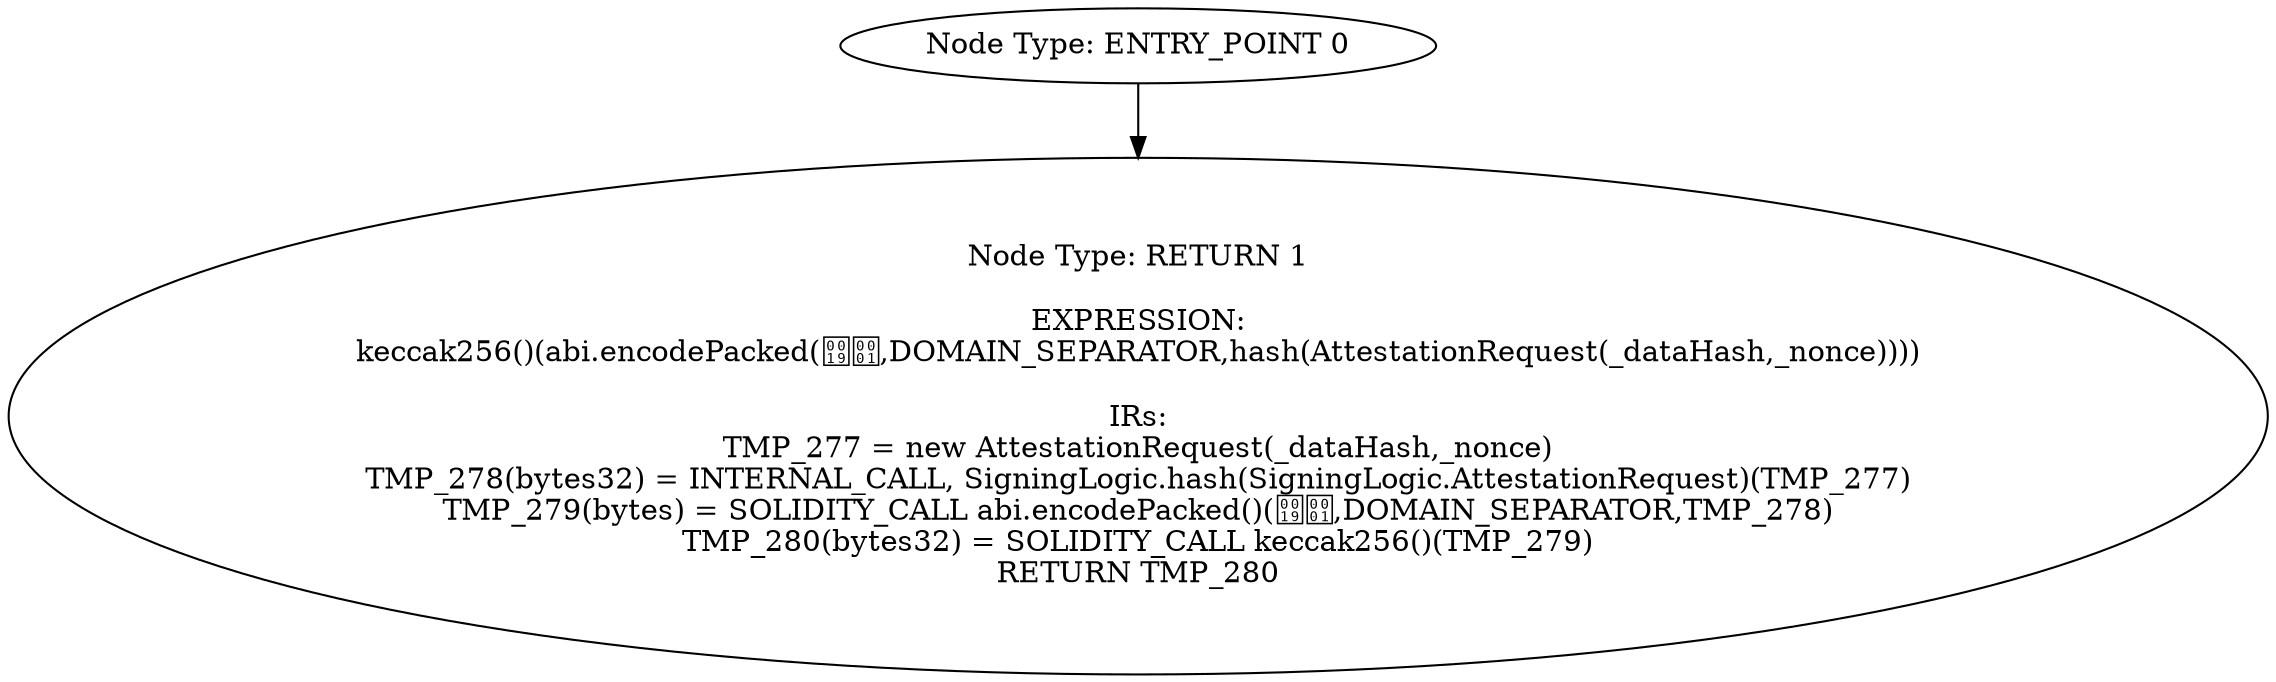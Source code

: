 digraph{
0[label="Node Type: ENTRY_POINT 0
"];
0->1;
1[label="Node Type: RETURN 1

EXPRESSION:
keccak256()(abi.encodePacked(,DOMAIN_SEPARATOR,hash(AttestationRequest(_dataHash,_nonce))))

IRs:
TMP_277 = new AttestationRequest(_dataHash,_nonce)
TMP_278(bytes32) = INTERNAL_CALL, SigningLogic.hash(SigningLogic.AttestationRequest)(TMP_277)
TMP_279(bytes) = SOLIDITY_CALL abi.encodePacked()(,DOMAIN_SEPARATOR,TMP_278)
TMP_280(bytes32) = SOLIDITY_CALL keccak256()(TMP_279)
RETURN TMP_280"];
}
